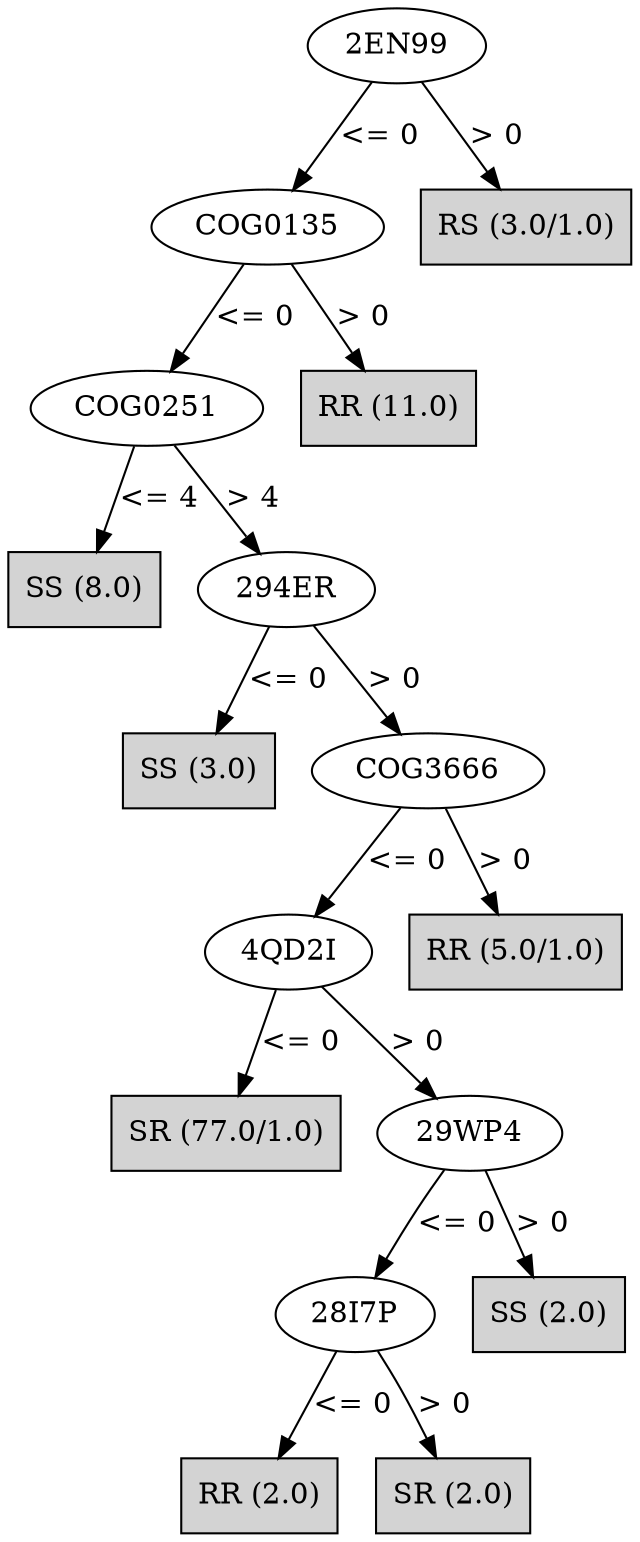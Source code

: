 digraph J48Tree {
N0 [label="2EN99" ]
N0->N1 [label="<= 0"]
N1 [label="COG0135" ]
N1->N2 [label="<= 0"]
N2 [label="COG0251" ]
N2->N3 [label="<= 4"]
N3 [label="SS (8.0)" shape=box style=filled ]
N2->N4 [label="> 4"]
N4 [label="294ER" ]
N4->N5 [label="<= 0"]
N5 [label="SS (3.0)" shape=box style=filled ]
N4->N6 [label="> 0"]
N6 [label="COG3666" ]
N6->N7 [label="<= 0"]
N7 [label="4QD2I" ]
N7->N8 [label="<= 0"]
N8 [label="SR (77.0/1.0)" shape=box style=filled ]
N7->N9 [label="> 0"]
N9 [label="29WP4" ]
N9->N10 [label="<= 0"]
N10 [label="28I7P" ]
N10->N11 [label="<= 0"]
N11 [label="RR (2.0)" shape=box style=filled ]
N10->N12 [label="> 0"]
N12 [label="SR (2.0)" shape=box style=filled ]
N9->N13 [label="> 0"]
N13 [label="SS (2.0)" shape=box style=filled ]
N6->N14 [label="> 0"]
N14 [label="RR (5.0/1.0)" shape=box style=filled ]
N1->N15 [label="> 0"]
N15 [label="RR (11.0)" shape=box style=filled ]
N0->N16 [label="> 0"]
N16 [label="RS (3.0/1.0)" shape=box style=filled ]
}

